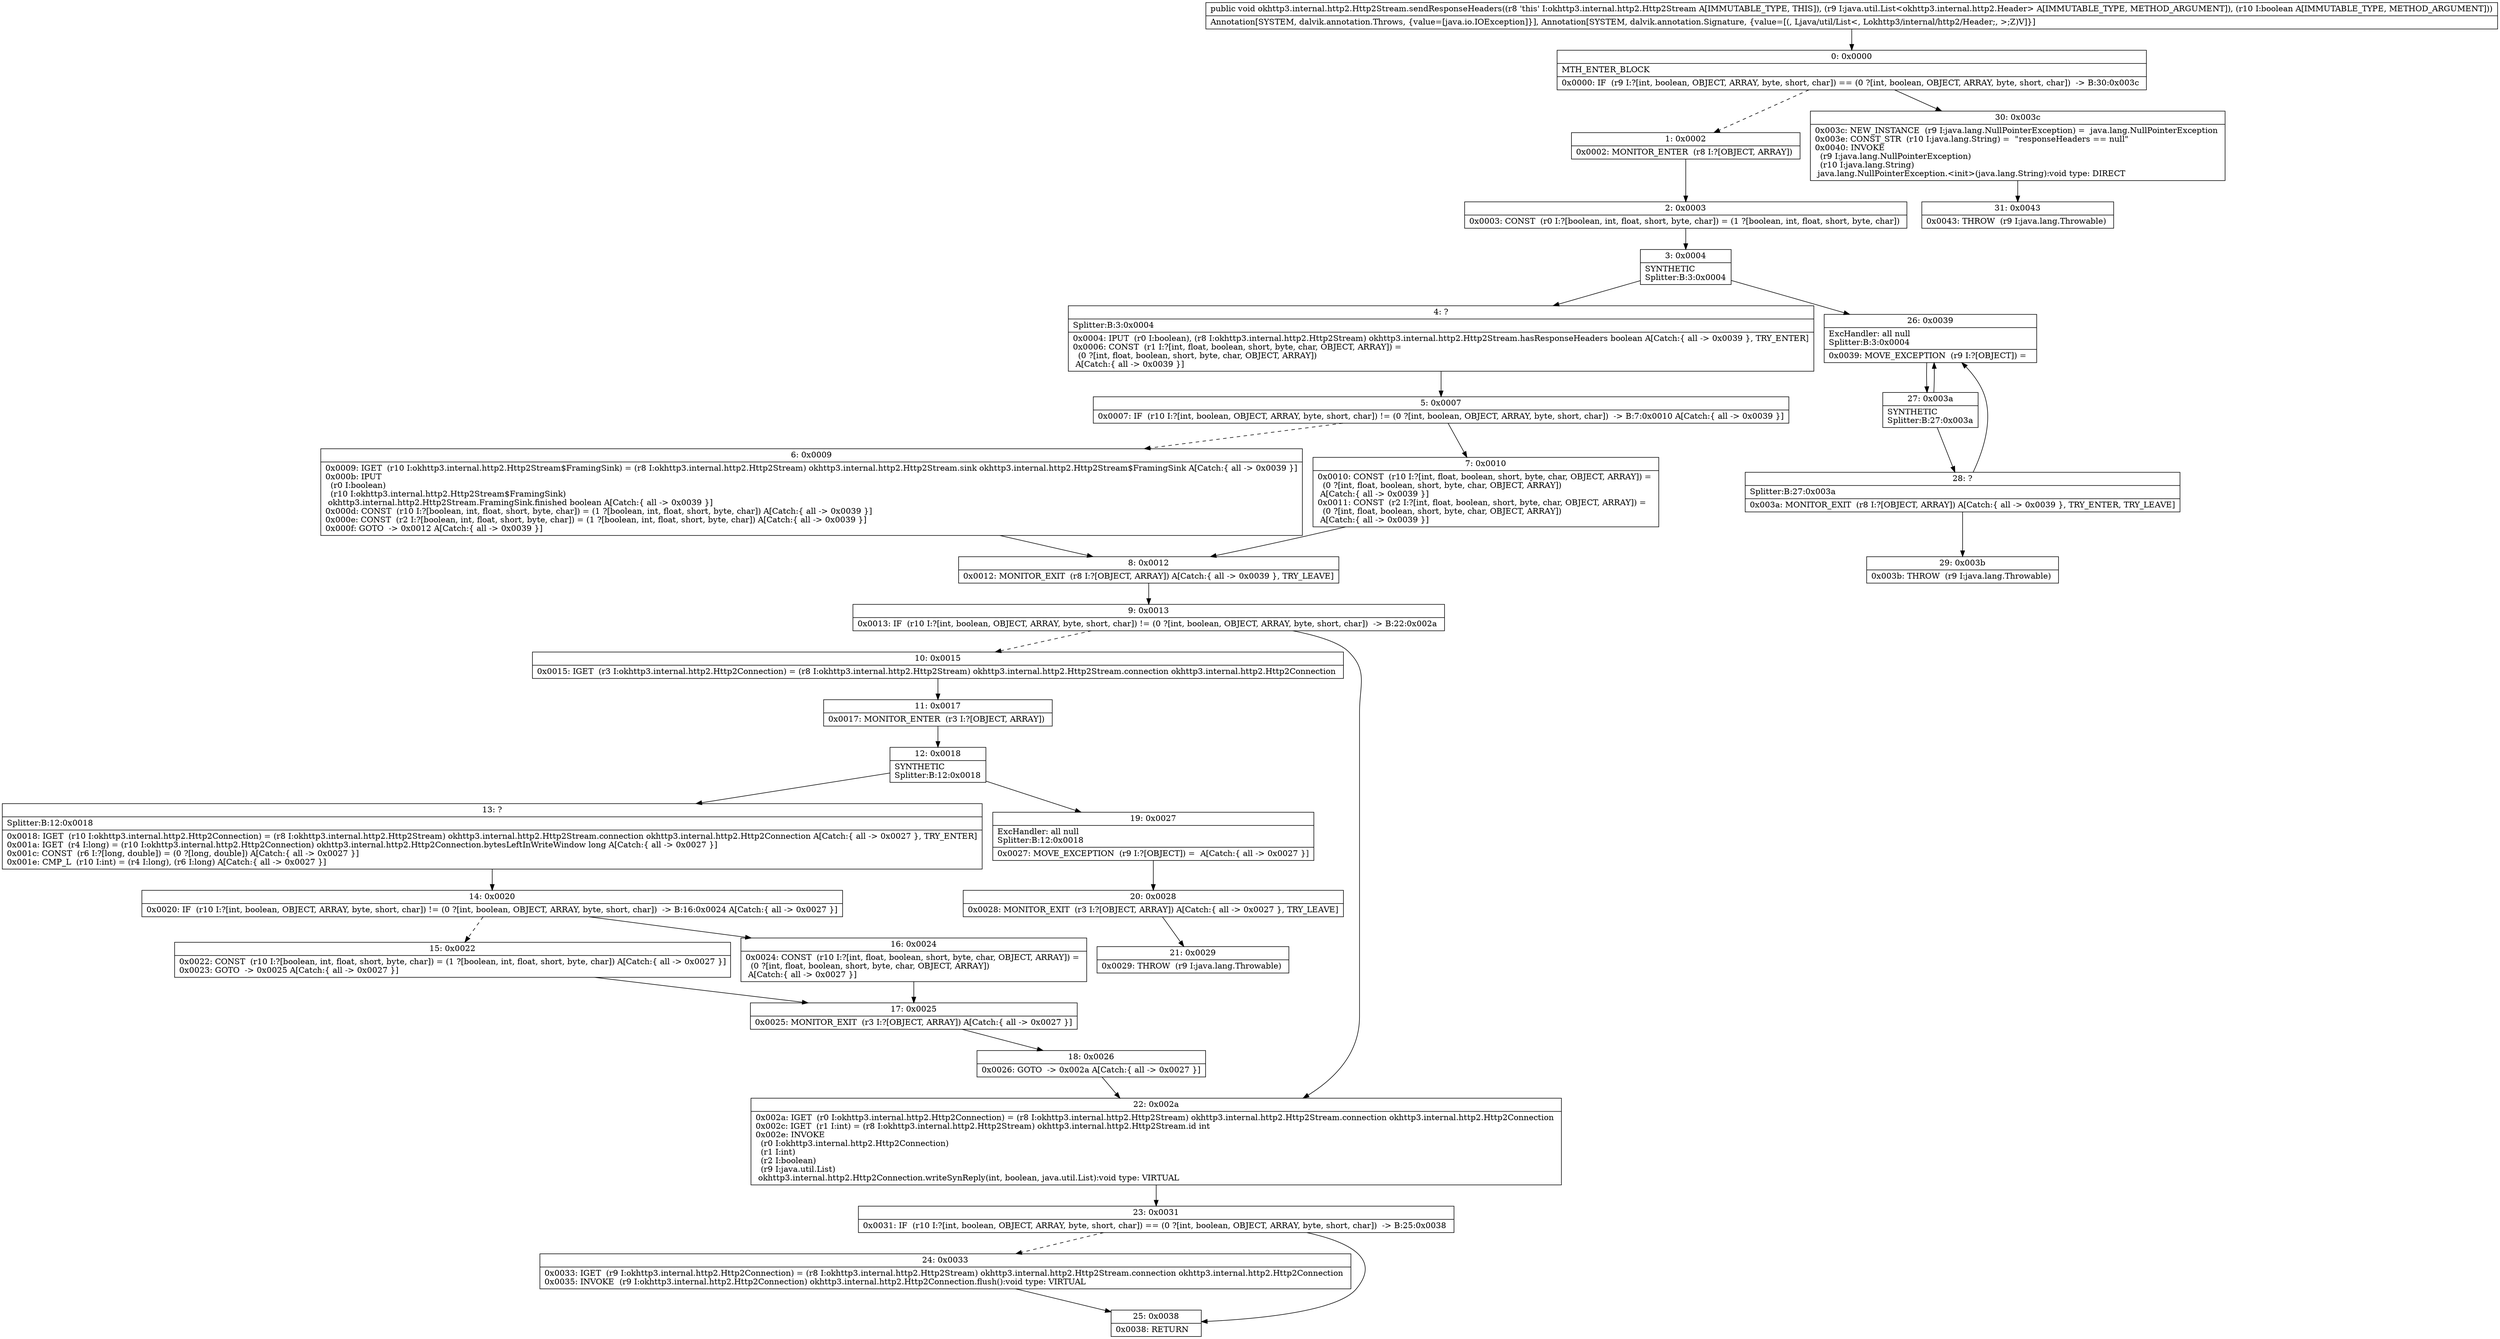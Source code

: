 digraph "CFG forokhttp3.internal.http2.Http2Stream.sendResponseHeaders(Ljava\/util\/List;Z)V" {
Node_0 [shape=record,label="{0\:\ 0x0000|MTH_ENTER_BLOCK\l|0x0000: IF  (r9 I:?[int, boolean, OBJECT, ARRAY, byte, short, char]) == (0 ?[int, boolean, OBJECT, ARRAY, byte, short, char])  \-\> B:30:0x003c \l}"];
Node_1 [shape=record,label="{1\:\ 0x0002|0x0002: MONITOR_ENTER  (r8 I:?[OBJECT, ARRAY]) \l}"];
Node_2 [shape=record,label="{2\:\ 0x0003|0x0003: CONST  (r0 I:?[boolean, int, float, short, byte, char]) = (1 ?[boolean, int, float, short, byte, char]) \l}"];
Node_3 [shape=record,label="{3\:\ 0x0004|SYNTHETIC\lSplitter:B:3:0x0004\l}"];
Node_4 [shape=record,label="{4\:\ ?|Splitter:B:3:0x0004\l|0x0004: IPUT  (r0 I:boolean), (r8 I:okhttp3.internal.http2.Http2Stream) okhttp3.internal.http2.Http2Stream.hasResponseHeaders boolean A[Catch:\{ all \-\> 0x0039 \}, TRY_ENTER]\l0x0006: CONST  (r1 I:?[int, float, boolean, short, byte, char, OBJECT, ARRAY]) = \l  (0 ?[int, float, boolean, short, byte, char, OBJECT, ARRAY])\l A[Catch:\{ all \-\> 0x0039 \}]\l}"];
Node_5 [shape=record,label="{5\:\ 0x0007|0x0007: IF  (r10 I:?[int, boolean, OBJECT, ARRAY, byte, short, char]) != (0 ?[int, boolean, OBJECT, ARRAY, byte, short, char])  \-\> B:7:0x0010 A[Catch:\{ all \-\> 0x0039 \}]\l}"];
Node_6 [shape=record,label="{6\:\ 0x0009|0x0009: IGET  (r10 I:okhttp3.internal.http2.Http2Stream$FramingSink) = (r8 I:okhttp3.internal.http2.Http2Stream) okhttp3.internal.http2.Http2Stream.sink okhttp3.internal.http2.Http2Stream$FramingSink A[Catch:\{ all \-\> 0x0039 \}]\l0x000b: IPUT  \l  (r0 I:boolean)\l  (r10 I:okhttp3.internal.http2.Http2Stream$FramingSink)\l okhttp3.internal.http2.Http2Stream.FramingSink.finished boolean A[Catch:\{ all \-\> 0x0039 \}]\l0x000d: CONST  (r10 I:?[boolean, int, float, short, byte, char]) = (1 ?[boolean, int, float, short, byte, char]) A[Catch:\{ all \-\> 0x0039 \}]\l0x000e: CONST  (r2 I:?[boolean, int, float, short, byte, char]) = (1 ?[boolean, int, float, short, byte, char]) A[Catch:\{ all \-\> 0x0039 \}]\l0x000f: GOTO  \-\> 0x0012 A[Catch:\{ all \-\> 0x0039 \}]\l}"];
Node_7 [shape=record,label="{7\:\ 0x0010|0x0010: CONST  (r10 I:?[int, float, boolean, short, byte, char, OBJECT, ARRAY]) = \l  (0 ?[int, float, boolean, short, byte, char, OBJECT, ARRAY])\l A[Catch:\{ all \-\> 0x0039 \}]\l0x0011: CONST  (r2 I:?[int, float, boolean, short, byte, char, OBJECT, ARRAY]) = \l  (0 ?[int, float, boolean, short, byte, char, OBJECT, ARRAY])\l A[Catch:\{ all \-\> 0x0039 \}]\l}"];
Node_8 [shape=record,label="{8\:\ 0x0012|0x0012: MONITOR_EXIT  (r8 I:?[OBJECT, ARRAY]) A[Catch:\{ all \-\> 0x0039 \}, TRY_LEAVE]\l}"];
Node_9 [shape=record,label="{9\:\ 0x0013|0x0013: IF  (r10 I:?[int, boolean, OBJECT, ARRAY, byte, short, char]) != (0 ?[int, boolean, OBJECT, ARRAY, byte, short, char])  \-\> B:22:0x002a \l}"];
Node_10 [shape=record,label="{10\:\ 0x0015|0x0015: IGET  (r3 I:okhttp3.internal.http2.Http2Connection) = (r8 I:okhttp3.internal.http2.Http2Stream) okhttp3.internal.http2.Http2Stream.connection okhttp3.internal.http2.Http2Connection \l}"];
Node_11 [shape=record,label="{11\:\ 0x0017|0x0017: MONITOR_ENTER  (r3 I:?[OBJECT, ARRAY]) \l}"];
Node_12 [shape=record,label="{12\:\ 0x0018|SYNTHETIC\lSplitter:B:12:0x0018\l}"];
Node_13 [shape=record,label="{13\:\ ?|Splitter:B:12:0x0018\l|0x0018: IGET  (r10 I:okhttp3.internal.http2.Http2Connection) = (r8 I:okhttp3.internal.http2.Http2Stream) okhttp3.internal.http2.Http2Stream.connection okhttp3.internal.http2.Http2Connection A[Catch:\{ all \-\> 0x0027 \}, TRY_ENTER]\l0x001a: IGET  (r4 I:long) = (r10 I:okhttp3.internal.http2.Http2Connection) okhttp3.internal.http2.Http2Connection.bytesLeftInWriteWindow long A[Catch:\{ all \-\> 0x0027 \}]\l0x001c: CONST  (r6 I:?[long, double]) = (0 ?[long, double]) A[Catch:\{ all \-\> 0x0027 \}]\l0x001e: CMP_L  (r10 I:int) = (r4 I:long), (r6 I:long) A[Catch:\{ all \-\> 0x0027 \}]\l}"];
Node_14 [shape=record,label="{14\:\ 0x0020|0x0020: IF  (r10 I:?[int, boolean, OBJECT, ARRAY, byte, short, char]) != (0 ?[int, boolean, OBJECT, ARRAY, byte, short, char])  \-\> B:16:0x0024 A[Catch:\{ all \-\> 0x0027 \}]\l}"];
Node_15 [shape=record,label="{15\:\ 0x0022|0x0022: CONST  (r10 I:?[boolean, int, float, short, byte, char]) = (1 ?[boolean, int, float, short, byte, char]) A[Catch:\{ all \-\> 0x0027 \}]\l0x0023: GOTO  \-\> 0x0025 A[Catch:\{ all \-\> 0x0027 \}]\l}"];
Node_16 [shape=record,label="{16\:\ 0x0024|0x0024: CONST  (r10 I:?[int, float, boolean, short, byte, char, OBJECT, ARRAY]) = \l  (0 ?[int, float, boolean, short, byte, char, OBJECT, ARRAY])\l A[Catch:\{ all \-\> 0x0027 \}]\l}"];
Node_17 [shape=record,label="{17\:\ 0x0025|0x0025: MONITOR_EXIT  (r3 I:?[OBJECT, ARRAY]) A[Catch:\{ all \-\> 0x0027 \}]\l}"];
Node_18 [shape=record,label="{18\:\ 0x0026|0x0026: GOTO  \-\> 0x002a A[Catch:\{ all \-\> 0x0027 \}]\l}"];
Node_19 [shape=record,label="{19\:\ 0x0027|ExcHandler: all null\lSplitter:B:12:0x0018\l|0x0027: MOVE_EXCEPTION  (r9 I:?[OBJECT]) =  A[Catch:\{ all \-\> 0x0027 \}]\l}"];
Node_20 [shape=record,label="{20\:\ 0x0028|0x0028: MONITOR_EXIT  (r3 I:?[OBJECT, ARRAY]) A[Catch:\{ all \-\> 0x0027 \}, TRY_LEAVE]\l}"];
Node_21 [shape=record,label="{21\:\ 0x0029|0x0029: THROW  (r9 I:java.lang.Throwable) \l}"];
Node_22 [shape=record,label="{22\:\ 0x002a|0x002a: IGET  (r0 I:okhttp3.internal.http2.Http2Connection) = (r8 I:okhttp3.internal.http2.Http2Stream) okhttp3.internal.http2.Http2Stream.connection okhttp3.internal.http2.Http2Connection \l0x002c: IGET  (r1 I:int) = (r8 I:okhttp3.internal.http2.Http2Stream) okhttp3.internal.http2.Http2Stream.id int \l0x002e: INVOKE  \l  (r0 I:okhttp3.internal.http2.Http2Connection)\l  (r1 I:int)\l  (r2 I:boolean)\l  (r9 I:java.util.List)\l okhttp3.internal.http2.Http2Connection.writeSynReply(int, boolean, java.util.List):void type: VIRTUAL \l}"];
Node_23 [shape=record,label="{23\:\ 0x0031|0x0031: IF  (r10 I:?[int, boolean, OBJECT, ARRAY, byte, short, char]) == (0 ?[int, boolean, OBJECT, ARRAY, byte, short, char])  \-\> B:25:0x0038 \l}"];
Node_24 [shape=record,label="{24\:\ 0x0033|0x0033: IGET  (r9 I:okhttp3.internal.http2.Http2Connection) = (r8 I:okhttp3.internal.http2.Http2Stream) okhttp3.internal.http2.Http2Stream.connection okhttp3.internal.http2.Http2Connection \l0x0035: INVOKE  (r9 I:okhttp3.internal.http2.Http2Connection) okhttp3.internal.http2.Http2Connection.flush():void type: VIRTUAL \l}"];
Node_25 [shape=record,label="{25\:\ 0x0038|0x0038: RETURN   \l}"];
Node_26 [shape=record,label="{26\:\ 0x0039|ExcHandler: all null\lSplitter:B:3:0x0004\l|0x0039: MOVE_EXCEPTION  (r9 I:?[OBJECT]) =  \l}"];
Node_27 [shape=record,label="{27\:\ 0x003a|SYNTHETIC\lSplitter:B:27:0x003a\l}"];
Node_28 [shape=record,label="{28\:\ ?|Splitter:B:27:0x003a\l|0x003a: MONITOR_EXIT  (r8 I:?[OBJECT, ARRAY]) A[Catch:\{ all \-\> 0x0039 \}, TRY_ENTER, TRY_LEAVE]\l}"];
Node_29 [shape=record,label="{29\:\ 0x003b|0x003b: THROW  (r9 I:java.lang.Throwable) \l}"];
Node_30 [shape=record,label="{30\:\ 0x003c|0x003c: NEW_INSTANCE  (r9 I:java.lang.NullPointerException) =  java.lang.NullPointerException \l0x003e: CONST_STR  (r10 I:java.lang.String) =  \"responseHeaders == null\" \l0x0040: INVOKE  \l  (r9 I:java.lang.NullPointerException)\l  (r10 I:java.lang.String)\l java.lang.NullPointerException.\<init\>(java.lang.String):void type: DIRECT \l}"];
Node_31 [shape=record,label="{31\:\ 0x0043|0x0043: THROW  (r9 I:java.lang.Throwable) \l}"];
MethodNode[shape=record,label="{public void okhttp3.internal.http2.Http2Stream.sendResponseHeaders((r8 'this' I:okhttp3.internal.http2.Http2Stream A[IMMUTABLE_TYPE, THIS]), (r9 I:java.util.List\<okhttp3.internal.http2.Header\> A[IMMUTABLE_TYPE, METHOD_ARGUMENT]), (r10 I:boolean A[IMMUTABLE_TYPE, METHOD_ARGUMENT]))  | Annotation[SYSTEM, dalvik.annotation.Throws, \{value=[java.io.IOException]\}], Annotation[SYSTEM, dalvik.annotation.Signature, \{value=[(, Ljava\/util\/List\<, Lokhttp3\/internal\/http2\/Header;, \>;Z)V]\}]\l}"];
MethodNode -> Node_0;
Node_0 -> Node_1[style=dashed];
Node_0 -> Node_30;
Node_1 -> Node_2;
Node_2 -> Node_3;
Node_3 -> Node_4;
Node_3 -> Node_26;
Node_4 -> Node_5;
Node_5 -> Node_6[style=dashed];
Node_5 -> Node_7;
Node_6 -> Node_8;
Node_7 -> Node_8;
Node_8 -> Node_9;
Node_9 -> Node_10[style=dashed];
Node_9 -> Node_22;
Node_10 -> Node_11;
Node_11 -> Node_12;
Node_12 -> Node_13;
Node_12 -> Node_19;
Node_13 -> Node_14;
Node_14 -> Node_15[style=dashed];
Node_14 -> Node_16;
Node_15 -> Node_17;
Node_16 -> Node_17;
Node_17 -> Node_18;
Node_18 -> Node_22;
Node_19 -> Node_20;
Node_20 -> Node_21;
Node_22 -> Node_23;
Node_23 -> Node_24[style=dashed];
Node_23 -> Node_25;
Node_24 -> Node_25;
Node_26 -> Node_27;
Node_27 -> Node_28;
Node_27 -> Node_26;
Node_28 -> Node_29;
Node_28 -> Node_26;
Node_30 -> Node_31;
}

